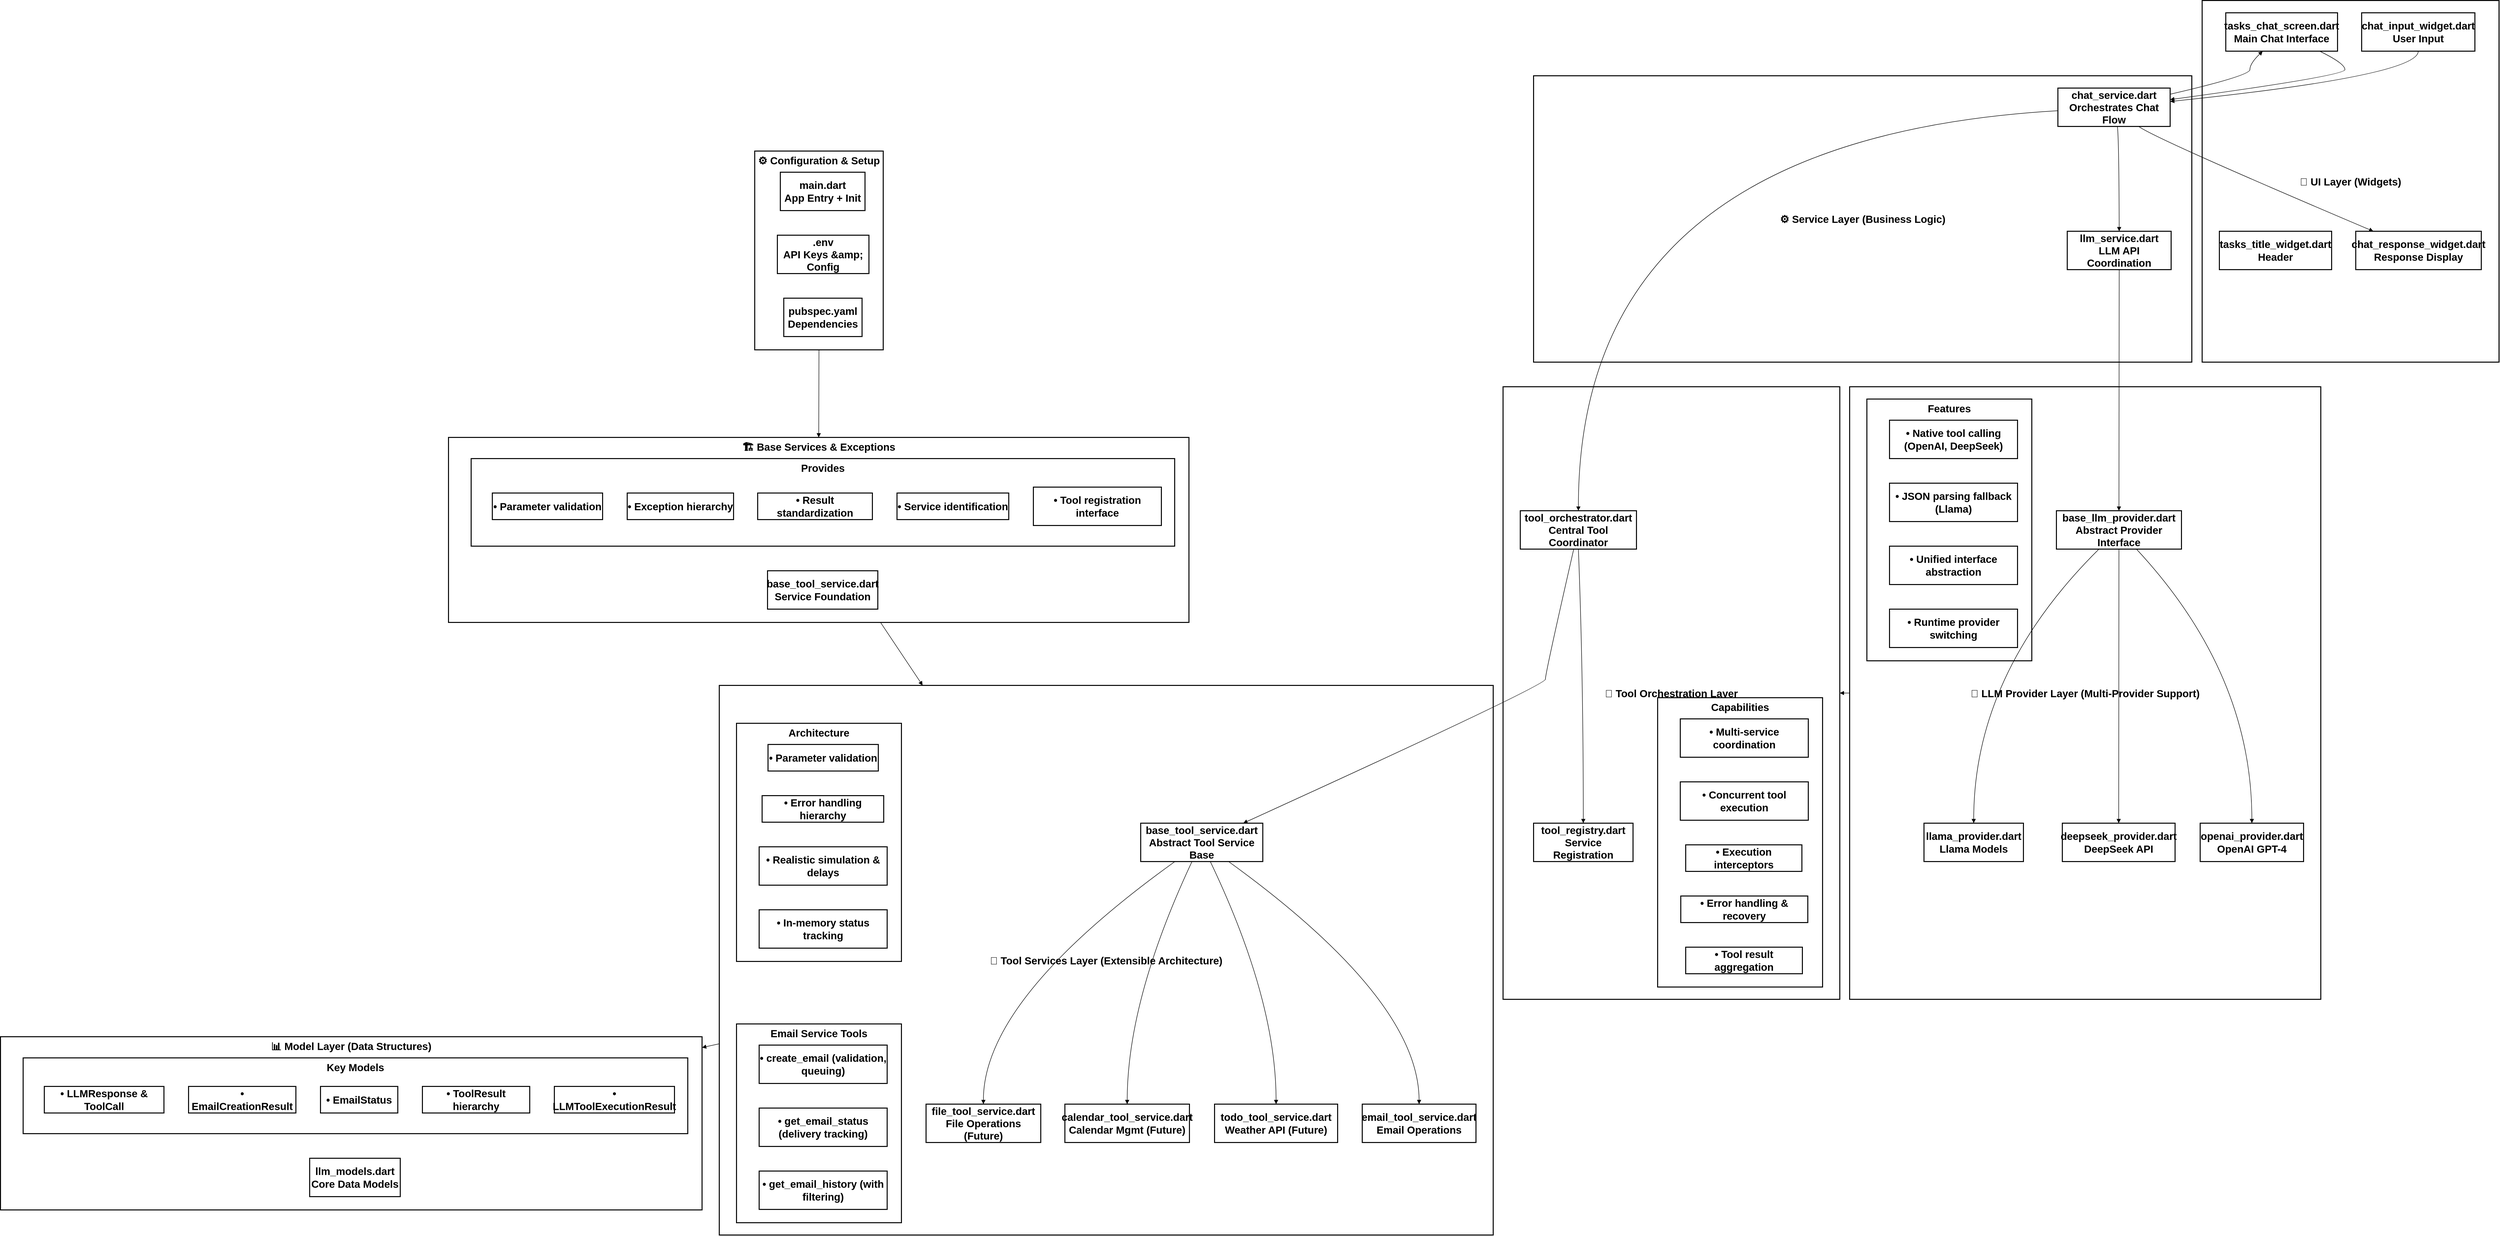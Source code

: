 <mxfile version="28.1.1">
  <diagram name="Page-1" id="m0tTITPAMlGMEODDCuPM">
    <mxGraphModel dx="3690" dy="1862" grid="1" gridSize="12" guides="1" tooltips="1" connect="1" arrows="1" fold="1" page="1" pageScale="1" pageWidth="850" pageHeight="1100" math="0" shadow="0">
      <root>
        <mxCell id="0" />
        <mxCell id="1" parent="0" />
        <mxCell id="lACa1mFGaf2mxa2fbCJX-1" value="⚙️ Configuration &amp; Setup" style="whiteSpace=wrap;strokeWidth=2;verticalAlign=top;fontSize=21;fontStyle=1" parent="1" vertex="1">
          <mxGeometry x="1552" y="327" width="261" height="404" as="geometry" />
        </mxCell>
        <mxCell id="lACa1mFGaf2mxa2fbCJX-2" value="main.dart&#xa;App Entry + Init" style="whiteSpace=wrap;strokeWidth=2;fontSize=21;fontStyle=1" parent="lACa1mFGaf2mxa2fbCJX-1" vertex="1">
          <mxGeometry x="52" y="43" width="172" height="78" as="geometry" />
        </mxCell>
        <mxCell id="lACa1mFGaf2mxa2fbCJX-3" value=".env&#xa;API Keys &amp;amp; Config" style="whiteSpace=wrap;strokeWidth=2;fontSize=21;fontStyle=1" parent="lACa1mFGaf2mxa2fbCJX-1" vertex="1">
          <mxGeometry x="46" y="171" width="186" height="78" as="geometry" />
        </mxCell>
        <mxCell id="lACa1mFGaf2mxa2fbCJX-4" value="pubspec.yaml&#xa;Dependencies" style="whiteSpace=wrap;strokeWidth=2;fontSize=21;fontStyle=1" parent="lACa1mFGaf2mxa2fbCJX-1" vertex="1">
          <mxGeometry x="59" y="299" width="159" height="78" as="geometry" />
        </mxCell>
        <mxCell id="lACa1mFGaf2mxa2fbCJX-5" value="🏗️ Base Services &amp; Exceptions" style="whiteSpace=wrap;strokeWidth=2;verticalAlign=top;fontSize=21;fontStyle=1" parent="1" vertex="1">
          <mxGeometry x="930" y="909" width="1504" height="376" as="geometry" />
        </mxCell>
        <mxCell id="lACa1mFGaf2mxa2fbCJX-6" value="Provides" style="whiteSpace=wrap;strokeWidth=2;verticalAlign=top;fontSize=21;fontStyle=1" parent="lACa1mFGaf2mxa2fbCJX-5" vertex="1">
          <mxGeometry x="46" y="43" width="1429" height="178" as="geometry" />
        </mxCell>
        <mxCell id="lACa1mFGaf2mxa2fbCJX-7" value="• Parameter validation" style="whiteSpace=wrap;strokeWidth=2;fontSize=21;fontStyle=1" parent="lACa1mFGaf2mxa2fbCJX-6" vertex="1">
          <mxGeometry x="43" y="70" width="224" height="54" as="geometry" />
        </mxCell>
        <mxCell id="lACa1mFGaf2mxa2fbCJX-8" value="• Exception hierarchy" style="whiteSpace=wrap;strokeWidth=2;fontSize=21;fontStyle=1" parent="lACa1mFGaf2mxa2fbCJX-6" vertex="1">
          <mxGeometry x="317" y="70" width="216" height="54" as="geometry" />
        </mxCell>
        <mxCell id="lACa1mFGaf2mxa2fbCJX-9" value="• Result standardization" style="whiteSpace=wrap;strokeWidth=2;fontSize=21;fontStyle=1" parent="lACa1mFGaf2mxa2fbCJX-6" vertex="1">
          <mxGeometry x="582" y="70" width="233" height="54" as="geometry" />
        </mxCell>
        <mxCell id="lACa1mFGaf2mxa2fbCJX-10" value="• Service identification" style="whiteSpace=wrap;strokeWidth=2;fontSize=21;fontStyle=1" parent="lACa1mFGaf2mxa2fbCJX-6" vertex="1">
          <mxGeometry x="865" y="70" width="227" height="54" as="geometry" />
        </mxCell>
        <mxCell id="lACa1mFGaf2mxa2fbCJX-11" value="• Tool registration interface" style="whiteSpace=wrap;strokeWidth=2;fontSize=21;fontStyle=1" parent="lACa1mFGaf2mxa2fbCJX-6" vertex="1">
          <mxGeometry x="1142" y="58" width="260" height="78" as="geometry" />
        </mxCell>
        <mxCell id="lACa1mFGaf2mxa2fbCJX-12" value="base_tool_service.dart&#xa;Service Foundation" style="whiteSpace=wrap;strokeWidth=2;fontSize=21;fontStyle=1" parent="lACa1mFGaf2mxa2fbCJX-5" vertex="1">
          <mxGeometry x="648" y="271" width="224" height="78" as="geometry" />
        </mxCell>
        <mxCell id="lACa1mFGaf2mxa2fbCJX-13" value="📊 Model Layer (Data Structures)" style="whiteSpace=wrap;strokeWidth=2;verticalAlign=top;fontSize=21;fontStyle=1" parent="1" vertex="1">
          <mxGeometry x="20" y="2127" width="1425" height="352" as="geometry" />
        </mxCell>
        <mxCell id="lACa1mFGaf2mxa2fbCJX-14" value="Key Models" style="whiteSpace=wrap;strokeWidth=2;verticalAlign=top;fontSize=21;fontStyle=1" parent="lACa1mFGaf2mxa2fbCJX-13" vertex="1">
          <mxGeometry x="46" y="43" width="1350" height="154" as="geometry" />
        </mxCell>
        <mxCell id="lACa1mFGaf2mxa2fbCJX-15" value="• LLMResponse &amp; ToolCall" style="whiteSpace=wrap;strokeWidth=2;fontSize=21;fontStyle=1" parent="lACa1mFGaf2mxa2fbCJX-14" vertex="1">
          <mxGeometry x="43" y="58" width="243" height="54" as="geometry" />
        </mxCell>
        <mxCell id="lACa1mFGaf2mxa2fbCJX-16" value="• EmailCreationResult" style="whiteSpace=wrap;strokeWidth=2;fontSize=21;fontStyle=1" parent="lACa1mFGaf2mxa2fbCJX-14" vertex="1">
          <mxGeometry x="336" y="58" width="218" height="54" as="geometry" />
        </mxCell>
        <mxCell id="lACa1mFGaf2mxa2fbCJX-17" value="• EmailStatus" style="whiteSpace=wrap;strokeWidth=2;fontSize=21;fontStyle=1" parent="lACa1mFGaf2mxa2fbCJX-14" vertex="1">
          <mxGeometry x="604" y="58" width="157" height="54" as="geometry" />
        </mxCell>
        <mxCell id="lACa1mFGaf2mxa2fbCJX-18" value="• ToolResult hierarchy" style="whiteSpace=wrap;strokeWidth=2;fontSize=21;fontStyle=1" parent="lACa1mFGaf2mxa2fbCJX-14" vertex="1">
          <mxGeometry x="811" y="58" width="218" height="54" as="geometry" />
        </mxCell>
        <mxCell id="lACa1mFGaf2mxa2fbCJX-19" value="• LLMToolExecutionResult" style="whiteSpace=wrap;strokeWidth=2;fontSize=21;fontStyle=1" parent="lACa1mFGaf2mxa2fbCJX-14" vertex="1">
          <mxGeometry x="1079" y="58" width="244" height="54" as="geometry" />
        </mxCell>
        <mxCell id="lACa1mFGaf2mxa2fbCJX-20" value="llm_models.dart&#xa;Core Data Models" style="whiteSpace=wrap;strokeWidth=2;fontSize=21;fontStyle=1" parent="lACa1mFGaf2mxa2fbCJX-13" vertex="1">
          <mxGeometry x="628" y="247" width="184" height="78" as="geometry" />
        </mxCell>
        <mxCell id="lACa1mFGaf2mxa2fbCJX-21" value="🔧 Tool Services Layer (Extensible Architecture)" style="whiteSpace=wrap;strokeWidth=2;fontSize=21;fontStyle=1" parent="1" vertex="1">
          <mxGeometry x="1480" y="1413" width="1572" height="1117" as="geometry" />
        </mxCell>
        <mxCell id="lACa1mFGaf2mxa2fbCJX-22" value="Architecture" style="whiteSpace=wrap;strokeWidth=2;verticalAlign=top;fontSize=21;fontStyle=1" parent="1" vertex="1">
          <mxGeometry x="1515" y="1490" width="335" height="484" as="geometry" />
        </mxCell>
        <mxCell id="lACa1mFGaf2mxa2fbCJX-23" value="• Parameter validation" style="whiteSpace=wrap;strokeWidth=2;fontSize=21;fontStyle=1" parent="lACa1mFGaf2mxa2fbCJX-22" vertex="1">
          <mxGeometry x="64" y="43" width="224" height="54" as="geometry" />
        </mxCell>
        <mxCell id="lACa1mFGaf2mxa2fbCJX-24" value="• Error handling hierarchy" style="whiteSpace=wrap;strokeWidth=2;fontSize=21;fontStyle=1" parent="lACa1mFGaf2mxa2fbCJX-22" vertex="1">
          <mxGeometry x="52" y="147" width="247" height="54" as="geometry" />
        </mxCell>
        <mxCell id="lACa1mFGaf2mxa2fbCJX-25" value="• Realistic simulation &amp; delays" style="whiteSpace=wrap;strokeWidth=2;fontSize=21;fontStyle=1" parent="lACa1mFGaf2mxa2fbCJX-22" vertex="1">
          <mxGeometry x="46" y="251" width="260" height="78" as="geometry" />
        </mxCell>
        <mxCell id="lACa1mFGaf2mxa2fbCJX-26" value="• In-memory status tracking" style="whiteSpace=wrap;strokeWidth=2;fontSize=21;fontStyle=1" parent="lACa1mFGaf2mxa2fbCJX-22" vertex="1">
          <mxGeometry x="46" y="379" width="260" height="78" as="geometry" />
        </mxCell>
        <mxCell id="lACa1mFGaf2mxa2fbCJX-27" value="Email Service Tools" style="whiteSpace=wrap;strokeWidth=2;verticalAlign=top;fontSize=21;fontStyle=1" parent="1" vertex="1">
          <mxGeometry x="1515" y="2101" width="335" height="404" as="geometry" />
        </mxCell>
        <mxCell id="lACa1mFGaf2mxa2fbCJX-28" value="• create_email (validation, queuing)" style="whiteSpace=wrap;strokeWidth=2;fontSize=21;fontStyle=1" parent="lACa1mFGaf2mxa2fbCJX-27" vertex="1">
          <mxGeometry x="46" y="43" width="260" height="78" as="geometry" />
        </mxCell>
        <mxCell id="lACa1mFGaf2mxa2fbCJX-29" value="• get_email_status (delivery tracking)" style="whiteSpace=wrap;strokeWidth=2;fontSize=21;fontStyle=1" parent="lACa1mFGaf2mxa2fbCJX-27" vertex="1">
          <mxGeometry x="46" y="171" width="260" height="78" as="geometry" />
        </mxCell>
        <mxCell id="lACa1mFGaf2mxa2fbCJX-30" value="• get_email_history (with filtering)" style="whiteSpace=wrap;strokeWidth=2;fontSize=21;fontStyle=1" parent="lACa1mFGaf2mxa2fbCJX-27" vertex="1">
          <mxGeometry x="46" y="299" width="260" height="78" as="geometry" />
        </mxCell>
        <mxCell id="lACa1mFGaf2mxa2fbCJX-31" value="🎯 Tool Orchestration Layer" style="whiteSpace=wrap;strokeWidth=2;fontSize=21;fontStyle=1" parent="1" vertex="1">
          <mxGeometry x="3072" y="806" width="684" height="1245" as="geometry" />
        </mxCell>
        <mxCell id="lACa1mFGaf2mxa2fbCJX-32" value="Capabilities" style="whiteSpace=wrap;strokeWidth=2;verticalAlign=top;fontSize=21;fontStyle=1" parent="1" vertex="1">
          <mxGeometry x="3386" y="1438" width="335" height="588" as="geometry" />
        </mxCell>
        <mxCell id="lACa1mFGaf2mxa2fbCJX-33" value="• Multi-service coordination" style="whiteSpace=wrap;strokeWidth=2;fontSize=21;fontStyle=1" parent="lACa1mFGaf2mxa2fbCJX-32" vertex="1">
          <mxGeometry x="46" y="43" width="260" height="78" as="geometry" />
        </mxCell>
        <mxCell id="lACa1mFGaf2mxa2fbCJX-34" value="• Concurrent tool execution" style="whiteSpace=wrap;strokeWidth=2;fontSize=21;fontStyle=1" parent="lACa1mFGaf2mxa2fbCJX-32" vertex="1">
          <mxGeometry x="46" y="171" width="260" height="78" as="geometry" />
        </mxCell>
        <mxCell id="lACa1mFGaf2mxa2fbCJX-35" value="• Execution interceptors" style="whiteSpace=wrap;strokeWidth=2;fontSize=21;fontStyle=1" parent="lACa1mFGaf2mxa2fbCJX-32" vertex="1">
          <mxGeometry x="57" y="299" width="236" height="54" as="geometry" />
        </mxCell>
        <mxCell id="lACa1mFGaf2mxa2fbCJX-36" value="• Error handling &amp; recovery" style="whiteSpace=wrap;strokeWidth=2;fontSize=21;fontStyle=1" parent="lACa1mFGaf2mxa2fbCJX-32" vertex="1">
          <mxGeometry x="47" y="403" width="258" height="54" as="geometry" />
        </mxCell>
        <mxCell id="lACa1mFGaf2mxa2fbCJX-37" value="• Tool result aggregation" style="whiteSpace=wrap;strokeWidth=2;fontSize=21;fontStyle=1" parent="lACa1mFGaf2mxa2fbCJX-32" vertex="1">
          <mxGeometry x="57" y="507" width="237" height="54" as="geometry" />
        </mxCell>
        <mxCell id="lACa1mFGaf2mxa2fbCJX-38" value="🧠 LLM Provider Layer (Multi-Provider Support)" style="whiteSpace=wrap;strokeWidth=2;fontSize=21;fontStyle=1" parent="1" vertex="1">
          <mxGeometry x="3776" y="806" width="957" height="1245" as="geometry" />
        </mxCell>
        <mxCell id="lACa1mFGaf2mxa2fbCJX-39" value="Features" style="whiteSpace=wrap;strokeWidth=2;verticalAlign=top;fontSize=21;fontStyle=1" parent="1" vertex="1">
          <mxGeometry x="3811" y="831" width="335" height="532" as="geometry" />
        </mxCell>
        <mxCell id="lACa1mFGaf2mxa2fbCJX-40" value="• Native tool calling (OpenAI, DeepSeek)" style="whiteSpace=wrap;strokeWidth=2;fontSize=21;fontStyle=1" parent="lACa1mFGaf2mxa2fbCJX-39" vertex="1">
          <mxGeometry x="46" y="43" width="260" height="78" as="geometry" />
        </mxCell>
        <mxCell id="lACa1mFGaf2mxa2fbCJX-41" value="• JSON parsing fallback (Llama)" style="whiteSpace=wrap;strokeWidth=2;fontSize=21;fontStyle=1" parent="lACa1mFGaf2mxa2fbCJX-39" vertex="1">
          <mxGeometry x="46" y="171" width="260" height="78" as="geometry" />
        </mxCell>
        <mxCell id="lACa1mFGaf2mxa2fbCJX-42" value="• Unified interface abstraction" style="whiteSpace=wrap;strokeWidth=2;fontSize=21;fontStyle=1" parent="lACa1mFGaf2mxa2fbCJX-39" vertex="1">
          <mxGeometry x="46" y="299" width="260" height="78" as="geometry" />
        </mxCell>
        <mxCell id="lACa1mFGaf2mxa2fbCJX-43" value="• Runtime provider switching" style="whiteSpace=wrap;strokeWidth=2;fontSize=21;fontStyle=1" parent="lACa1mFGaf2mxa2fbCJX-39" vertex="1">
          <mxGeometry x="46" y="427" width="260" height="78" as="geometry" />
        </mxCell>
        <mxCell id="lACa1mFGaf2mxa2fbCJX-44" value="⚙️ Service Layer (Business Logic)" style="whiteSpace=wrap;strokeWidth=2;fontSize=21;fontStyle=1" parent="1" vertex="1">
          <mxGeometry x="3134" y="174" width="1337" height="582" as="geometry" />
        </mxCell>
        <mxCell id="lACa1mFGaf2mxa2fbCJX-45" value="🎨 UI Layer (Widgets)" style="whiteSpace=wrap;strokeWidth=2;fontSize=21;fontStyle=1" parent="1" vertex="1">
          <mxGeometry x="4492" y="21" width="603" height="735" as="geometry" />
        </mxCell>
        <mxCell id="lACa1mFGaf2mxa2fbCJX-46" value="tasks_chat_screen.dart&#xa;Main Chat Interface" style="whiteSpace=wrap;strokeWidth=2;fontSize=21;fontStyle=1" parent="1" vertex="1">
          <mxGeometry x="4540" y="46" width="227" height="78" as="geometry" />
        </mxCell>
        <mxCell id="lACa1mFGaf2mxa2fbCJX-47" value="chat_input_widget.dart&#xa;User Input" style="whiteSpace=wrap;strokeWidth=2;fontSize=21;fontStyle=1" parent="1" vertex="1">
          <mxGeometry x="4816" y="46" width="230" height="78" as="geometry" />
        </mxCell>
        <mxCell id="lACa1mFGaf2mxa2fbCJX-48" value="tasks_title_widget.dart&#xa;Header" style="whiteSpace=wrap;strokeWidth=2;fontSize=21;fontStyle=1" parent="1" vertex="1">
          <mxGeometry x="4527" y="490" width="228" height="78" as="geometry" />
        </mxCell>
        <mxCell id="lACa1mFGaf2mxa2fbCJX-49" value="chat_response_widget.dart&#xa;Response Display" style="whiteSpace=wrap;strokeWidth=2;fontSize=21;fontStyle=1" parent="1" vertex="1">
          <mxGeometry x="4804" y="490" width="255" height="78" as="geometry" />
        </mxCell>
        <mxCell id="lACa1mFGaf2mxa2fbCJX-50" value="chat_service.dart&#xa;Orchestrates Chat Flow" style="whiteSpace=wrap;strokeWidth=2;fontSize=21;fontStyle=1" parent="1" vertex="1">
          <mxGeometry x="4199" y="199" width="228" height="78" as="geometry" />
        </mxCell>
        <mxCell id="lACa1mFGaf2mxa2fbCJX-51" value="llm_service.dart&#xa;LLM API Coordination" style="whiteSpace=wrap;strokeWidth=2;fontSize=21;fontStyle=1" parent="1" vertex="1">
          <mxGeometry x="4218" y="490" width="211" height="78" as="geometry" />
        </mxCell>
        <mxCell id="lACa1mFGaf2mxa2fbCJX-52" value="base_llm_provider.dart&#xa;Abstract Provider Interface" style="whiteSpace=wrap;strokeWidth=2;fontSize=21;fontStyle=1" parent="1" vertex="1">
          <mxGeometry x="4196" y="1058" width="254" height="78" as="geometry" />
        </mxCell>
        <mxCell id="lACa1mFGaf2mxa2fbCJX-53" value="openai_provider.dart&#xa;OpenAI GPT-4" style="whiteSpace=wrap;strokeWidth=2;fontSize=21;fontStyle=1" parent="1" vertex="1">
          <mxGeometry x="4488" y="1693" width="210" height="78" as="geometry" />
        </mxCell>
        <mxCell id="lACa1mFGaf2mxa2fbCJX-54" value="deepseek_provider.dart&#xa;DeepSeek API" style="whiteSpace=wrap;strokeWidth=2;fontSize=21;fontStyle=1" parent="1" vertex="1">
          <mxGeometry x="4208" y="1693" width="229" height="78" as="geometry" />
        </mxCell>
        <mxCell id="lACa1mFGaf2mxa2fbCJX-55" value="llama_provider.dart&#xa;Llama Models" style="whiteSpace=wrap;strokeWidth=2;fontSize=21;fontStyle=1" parent="1" vertex="1">
          <mxGeometry x="3927" y="1693" width="202" height="78" as="geometry" />
        </mxCell>
        <mxCell id="lACa1mFGaf2mxa2fbCJX-56" value="tool_orchestrator.dart&#xa;Central Tool Coordinator" style="whiteSpace=wrap;strokeWidth=2;fontSize=21;fontStyle=1" parent="1" vertex="1">
          <mxGeometry x="3107" y="1058" width="236" height="78" as="geometry" />
        </mxCell>
        <mxCell id="lACa1mFGaf2mxa2fbCJX-57" value="tool_registry.dart&#xa;Service Registration" style="whiteSpace=wrap;strokeWidth=2;fontSize=21;fontStyle=1" parent="1" vertex="1">
          <mxGeometry x="3134" y="1693" width="202" height="78" as="geometry" />
        </mxCell>
        <mxCell id="lACa1mFGaf2mxa2fbCJX-58" value="base_tool_service.dart&#xa;Abstract Tool Service Base" style="whiteSpace=wrap;strokeWidth=2;fontSize=21;fontStyle=1" parent="1" vertex="1">
          <mxGeometry x="2336" y="1693" width="248" height="78" as="geometry" />
        </mxCell>
        <mxCell id="lACa1mFGaf2mxa2fbCJX-59" value="email_tool_service.dart&#xa;Email Operations" style="whiteSpace=wrap;strokeWidth=2;fontSize=21;fontStyle=1" parent="1" vertex="1">
          <mxGeometry x="2786" y="2264" width="231" height="78" as="geometry" />
        </mxCell>
        <mxCell id="lACa1mFGaf2mxa2fbCJX-60" value="todo_tool_service.dart&#xa;Weather API (Future)" style="whiteSpace=wrap;strokeWidth=2;fontSize=21;fontStyle=1" parent="1" vertex="1">
          <mxGeometry x="2486" y="2264" width="250" height="78" as="geometry" />
        </mxCell>
        <mxCell id="lACa1mFGaf2mxa2fbCJX-61" value="calendar_tool_service.dart&#xa;Calendar Mgmt (Future)" style="whiteSpace=wrap;strokeWidth=2;fontSize=21;fontStyle=1" parent="1" vertex="1">
          <mxGeometry x="2182" y="2264" width="253" height="78" as="geometry" />
        </mxCell>
        <mxCell id="lACa1mFGaf2mxa2fbCJX-62" value="file_tool_service.dart&#xa;File Operations (Future)" style="whiteSpace=wrap;strokeWidth=2;fontSize=21;fontStyle=1" parent="1" vertex="1">
          <mxGeometry x="1900" y="2264" width="233" height="78" as="geometry" />
        </mxCell>
        <mxCell id="lACa1mFGaf2mxa2fbCJX-63" value="" style="curved=1;startArrow=none;endArrow=block;exitX=0.84;exitY=1;entryX=1;entryY=0.3;rounded=0;fontSize=21;fontStyle=1" parent="1" source="lACa1mFGaf2mxa2fbCJX-46" target="lACa1mFGaf2mxa2fbCJX-50" edge="1">
          <mxGeometry relative="1" as="geometry">
            <Array as="points">
              <mxPoint x="4782" y="149" />
              <mxPoint x="4782" y="174" />
            </Array>
          </mxGeometry>
        </mxCell>
        <mxCell id="lACa1mFGaf2mxa2fbCJX-64" value="" style="curved=1;startArrow=none;endArrow=block;exitX=0.5;exitY=1;entryX=1;entryY=0.35;rounded=0;fontSize=21;fontStyle=1" parent="1" source="lACa1mFGaf2mxa2fbCJX-47" target="lACa1mFGaf2mxa2fbCJX-50" edge="1">
          <mxGeometry relative="1" as="geometry">
            <Array as="points">
              <mxPoint x="4931" y="174" />
            </Array>
          </mxGeometry>
        </mxCell>
        <mxCell id="lACa1mFGaf2mxa2fbCJX-65" value="" style="curved=1;startArrow=none;endArrow=block;exitX=1;exitY=0.16;entryX=0.33;entryY=1;rounded=0;fontSize=21;fontStyle=1" parent="1" source="lACa1mFGaf2mxa2fbCJX-50" target="lACa1mFGaf2mxa2fbCJX-46" edge="1">
          <mxGeometry relative="1" as="geometry">
            <Array as="points">
              <mxPoint x="4589" y="174" />
              <mxPoint x="4589" y="149" />
            </Array>
          </mxGeometry>
        </mxCell>
        <mxCell id="lACa1mFGaf2mxa2fbCJX-66" value="" style="curved=1;startArrow=none;endArrow=block;exitX=0.72;exitY=1;entryX=0.14;entryY=0;rounded=0;fontSize=21;fontStyle=1" parent="1" source="lACa1mFGaf2mxa2fbCJX-50" target="lACa1mFGaf2mxa2fbCJX-49" edge="1">
          <mxGeometry relative="1" as="geometry">
            <Array as="points">
              <mxPoint x="4397" y="302" />
            </Array>
          </mxGeometry>
        </mxCell>
        <mxCell id="lACa1mFGaf2mxa2fbCJX-67" value="" style="curved=1;startArrow=none;endArrow=block;exitX=0.53;exitY=1;entryX=0.5;entryY=0;rounded=0;fontSize=21;fontStyle=1" parent="1" source="lACa1mFGaf2mxa2fbCJX-50" target="lACa1mFGaf2mxa2fbCJX-51" edge="1">
          <mxGeometry relative="1" as="geometry">
            <Array as="points">
              <mxPoint x="4323" y="302" />
            </Array>
          </mxGeometry>
        </mxCell>
        <mxCell id="lACa1mFGaf2mxa2fbCJX-68" value="" style="curved=1;startArrow=none;endArrow=block;exitX=0.5;exitY=1;entryX=0.5;entryY=0;rounded=0;fontSize=21;fontStyle=1" parent="1" source="lACa1mFGaf2mxa2fbCJX-51" target="lACa1mFGaf2mxa2fbCJX-52" edge="1">
          <mxGeometry relative="1" as="geometry">
            <Array as="points" />
          </mxGeometry>
        </mxCell>
        <mxCell id="lACa1mFGaf2mxa2fbCJX-69" value="" style="curved=1;startArrow=none;endArrow=block;exitX=0.64;exitY=1;entryX=0.5;entryY=0;rounded=0;fontSize=21;fontStyle=1" parent="1" source="lACa1mFGaf2mxa2fbCJX-52" target="lACa1mFGaf2mxa2fbCJX-53" edge="1">
          <mxGeometry relative="1" as="geometry">
            <Array as="points">
              <mxPoint x="4593" y="1388" />
            </Array>
          </mxGeometry>
        </mxCell>
        <mxCell id="lACa1mFGaf2mxa2fbCJX-70" value="" style="curved=1;startArrow=none;endArrow=block;exitX=0.5;exitY=1;entryX=0.5;entryY=0;rounded=0;fontSize=21;fontStyle=1" parent="1" source="lACa1mFGaf2mxa2fbCJX-52" target="lACa1mFGaf2mxa2fbCJX-54" edge="1">
          <mxGeometry relative="1" as="geometry">
            <Array as="points" />
          </mxGeometry>
        </mxCell>
        <mxCell id="lACa1mFGaf2mxa2fbCJX-71" value="" style="curved=1;startArrow=none;endArrow=block;exitX=0.34;exitY=1;entryX=0.5;entryY=0;rounded=0;fontSize=21;fontStyle=1" parent="1" source="lACa1mFGaf2mxa2fbCJX-52" target="lACa1mFGaf2mxa2fbCJX-55" edge="1">
          <mxGeometry relative="1" as="geometry">
            <Array as="points">
              <mxPoint x="4028" y="1388" />
            </Array>
          </mxGeometry>
        </mxCell>
        <mxCell id="lACa1mFGaf2mxa2fbCJX-72" value="" style="curved=1;startArrow=none;endArrow=block;exitX=0;exitY=0.59;entryX=0.5;entryY=0;rounded=0;fontSize=21;fontStyle=1" parent="1" source="lACa1mFGaf2mxa2fbCJX-50" target="lACa1mFGaf2mxa2fbCJX-56" edge="1">
          <mxGeometry relative="1" as="geometry">
            <Array as="points">
              <mxPoint x="3225" y="302" />
            </Array>
          </mxGeometry>
        </mxCell>
        <mxCell id="lACa1mFGaf2mxa2fbCJX-73" value="" style="curved=1;startArrow=none;endArrow=block;exitX=0.5;exitY=1;entryX=0.5;entryY=0;rounded=0;fontSize=21;fontStyle=1" parent="1" source="lACa1mFGaf2mxa2fbCJX-56" target="lACa1mFGaf2mxa2fbCJX-57" edge="1">
          <mxGeometry relative="1" as="geometry">
            <Array as="points">
              <mxPoint x="3235" y="1388" />
            </Array>
          </mxGeometry>
        </mxCell>
        <mxCell id="lACa1mFGaf2mxa2fbCJX-74" value="" style="curved=1;startArrow=none;endArrow=block;exitX=0.46;exitY=1;entryX=0.84;entryY=0;rounded=0;fontSize=21;fontStyle=1" parent="1" source="lACa1mFGaf2mxa2fbCJX-56" target="lACa1mFGaf2mxa2fbCJX-58" edge="1">
          <mxGeometry relative="1" as="geometry">
            <Array as="points">
              <mxPoint x="3158" y="1388" />
              <mxPoint x="3158" y="1413" />
            </Array>
          </mxGeometry>
        </mxCell>
        <mxCell id="lACa1mFGaf2mxa2fbCJX-75" value="" style="curved=1;startArrow=none;endArrow=block;exitX=0.72;exitY=1;entryX=0.5;entryY=0;rounded=0;fontSize=21;fontStyle=1" parent="1" source="lACa1mFGaf2mxa2fbCJX-58" target="lACa1mFGaf2mxa2fbCJX-59" edge="1">
          <mxGeometry relative="1" as="geometry">
            <Array as="points">
              <mxPoint x="2901" y="2051" />
            </Array>
          </mxGeometry>
        </mxCell>
        <mxCell id="lACa1mFGaf2mxa2fbCJX-76" value="" style="curved=1;startArrow=none;endArrow=block;exitX=0.57;exitY=1;entryX=0.5;entryY=0;rounded=0;fontSize=21;fontStyle=1" parent="1" source="lACa1mFGaf2mxa2fbCJX-58" target="lACa1mFGaf2mxa2fbCJX-60" edge="1">
          <mxGeometry relative="1" as="geometry">
            <Array as="points">
              <mxPoint x="2611" y="2051" />
            </Array>
          </mxGeometry>
        </mxCell>
        <mxCell id="lACa1mFGaf2mxa2fbCJX-77" value="" style="curved=1;startArrow=none;endArrow=block;exitX=0.42;exitY=1;entryX=0.5;entryY=0;rounded=0;fontSize=21;fontStyle=1" parent="1" source="lACa1mFGaf2mxa2fbCJX-58" target="lACa1mFGaf2mxa2fbCJX-61" edge="1">
          <mxGeometry relative="1" as="geometry">
            <Array as="points">
              <mxPoint x="2309" y="2051" />
            </Array>
          </mxGeometry>
        </mxCell>
        <mxCell id="lACa1mFGaf2mxa2fbCJX-78" value="" style="curved=1;startArrow=none;endArrow=block;exitX=0.28;exitY=1;entryX=0.5;entryY=0;rounded=0;fontSize=21;fontStyle=1" parent="1" source="lACa1mFGaf2mxa2fbCJX-58" target="lACa1mFGaf2mxa2fbCJX-62" edge="1">
          <mxGeometry relative="1" as="geometry">
            <Array as="points">
              <mxPoint x="2016" y="2051" />
            </Array>
          </mxGeometry>
        </mxCell>
        <mxCell id="lACa1mFGaf2mxa2fbCJX-79" value="" style="curved=1;startArrow=none;endArrow=block;rounded=0;fontSize=21;fontStyle=1" parent="1" source="lACa1mFGaf2mxa2fbCJX-21" target="lACa1mFGaf2mxa2fbCJX-13" edge="1">
          <mxGeometry relative="1" as="geometry">
            <Array as="points" />
          </mxGeometry>
        </mxCell>
        <mxCell id="lACa1mFGaf2mxa2fbCJX-80" value="" style="curved=1;startArrow=none;endArrow=block;exitX=0.5;exitY=1;entryX=0.5;entryY=0;rounded=0;fontSize=21;fontStyle=1" parent="1" source="lACa1mFGaf2mxa2fbCJX-1" target="lACa1mFGaf2mxa2fbCJX-5" edge="1">
          <mxGeometry relative="1" as="geometry">
            <Array as="points" />
          </mxGeometry>
        </mxCell>
        <mxCell id="lACa1mFGaf2mxa2fbCJX-81" value="" style="curved=1;startArrow=none;endArrow=block;rounded=0;fontSize=21;fontStyle=1" parent="1" source="lACa1mFGaf2mxa2fbCJX-5" target="lACa1mFGaf2mxa2fbCJX-21" edge="1">
          <mxGeometry relative="1" as="geometry">
            <Array as="points" />
          </mxGeometry>
        </mxCell>
        <mxCell id="lACa1mFGaf2mxa2fbCJX-82" value="" style="curved=1;startArrow=none;endArrow=block;rounded=0;fontSize=21;fontStyle=1" parent="1" source="lACa1mFGaf2mxa2fbCJX-38" target="lACa1mFGaf2mxa2fbCJX-31" edge="1">
          <mxGeometry relative="1" as="geometry">
            <Array as="points" />
          </mxGeometry>
        </mxCell>
      </root>
    </mxGraphModel>
  </diagram>
</mxfile>
